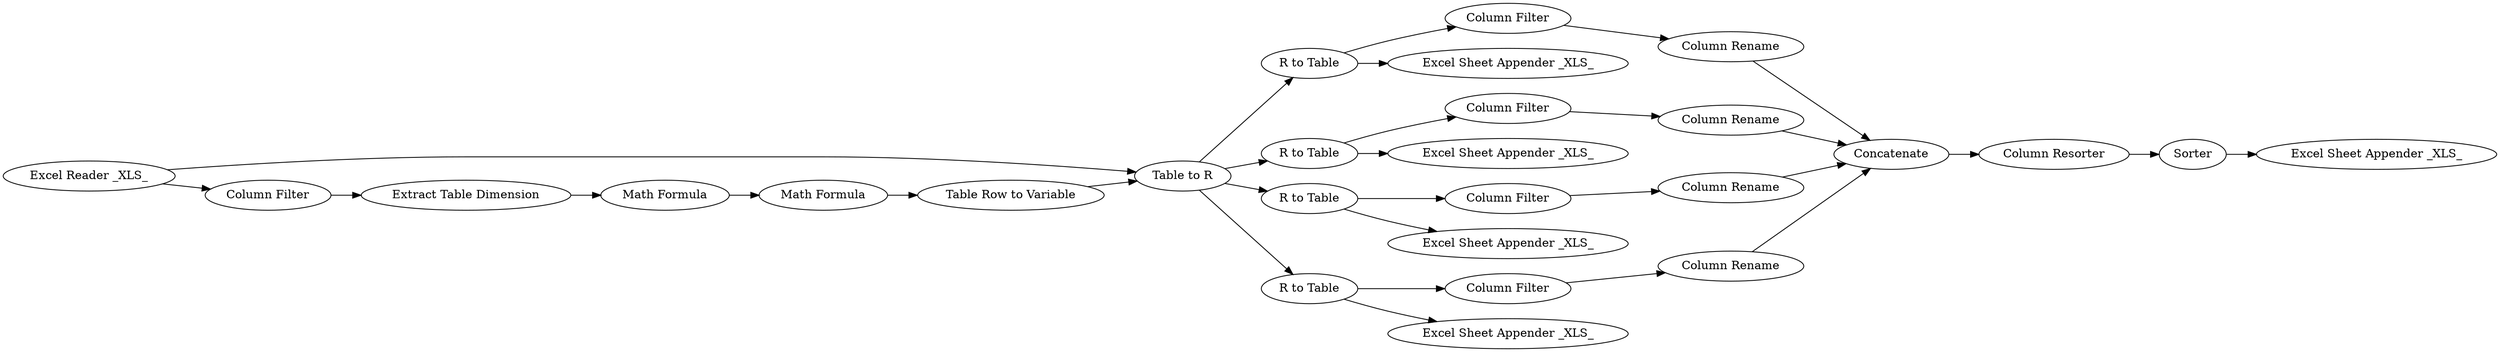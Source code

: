 digraph {
	13 -> 14
	21 -> 25
	17 -> 20
	22 -> 27
	23 -> 28
	3 -> 7
	21 -> 41
	33 -> 40
	31 -> 32
	30 -> 31
	19 -> 39
	18 -> 22
	14 -> 15
	17 -> 18
	19 -> 23
	17 -> 21
	29 -> 31
	20 -> 24
	15 -> 16
	7 -> 13
	27 -> 31
	28 -> 31
	25 -> 30
	18 -> 42
	32 -> 33
	24 -> 29
	17 -> 19
	3 -> 17
	20 -> 43
	16 -> 17
	27 [label="Column Rename"]
	7 [label="Column Filter"]
	18 [label="R to Table"]
	21 [label="R to Table"]
	32 [label="Column Resorter"]
	17 [label="Table to R"]
	3 [label="Excel Reader _XLS_"]
	19 [label="R to Table"]
	24 [label="Column Filter"]
	41 [label="Excel Sheet Appender _XLS_"]
	31 [label=Concatenate]
	15 [label="Math Formula"]
	25 [label="Column Filter"]
	16 [label="Table Row to Variable"]
	42 [label="Excel Sheet Appender _XLS_"]
	22 [label="Column Filter"]
	28 [label="Column Rename"]
	23 [label="Column Filter"]
	14 [label="Math Formula"]
	13 [label="Extract Table Dimension"]
	20 [label="R to Table"]
	43 [label="Excel Sheet Appender _XLS_"]
	29 [label="Column Rename"]
	40 [label="Excel Sheet Appender _XLS_"]
	39 [label="Excel Sheet Appender _XLS_"]
	33 [label=Sorter]
	30 [label="Column Rename"]
	rankdir=LR
}
